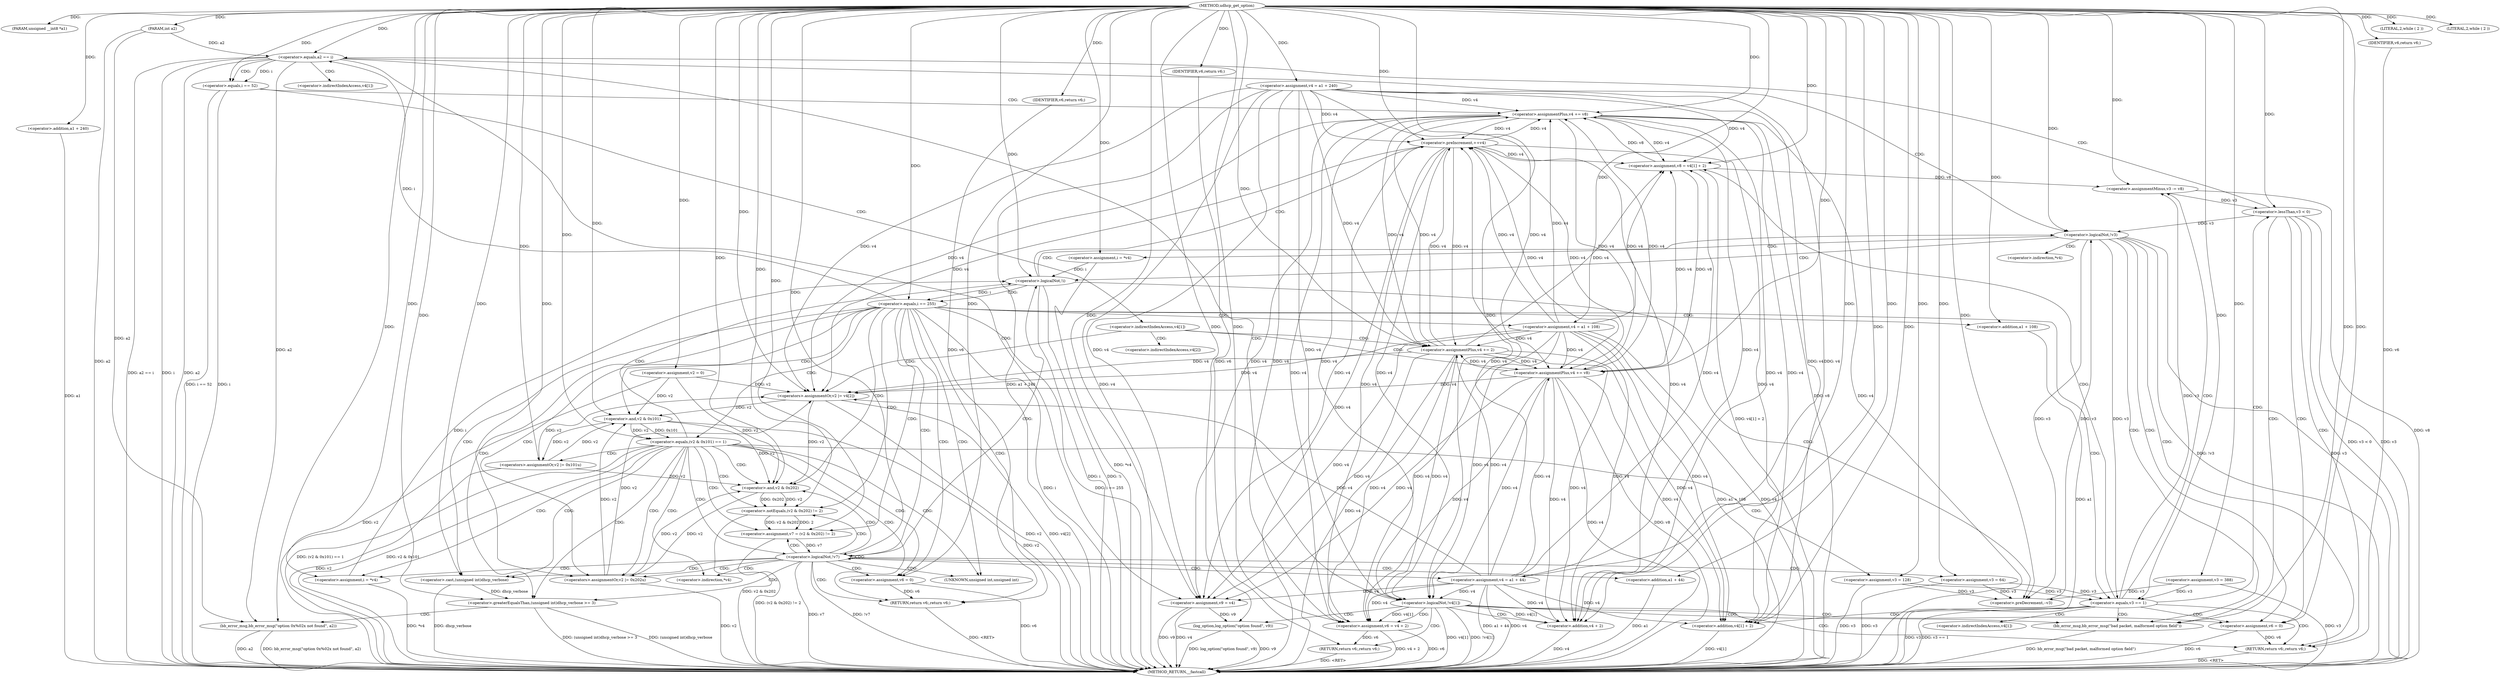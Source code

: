 digraph udhcp_get_option {  
"1000109" [label = "(METHOD,udhcp_get_option)" ]
"1000305" [label = "(METHOD_RETURN,__fastcall)" ]
"1000110" [label = "(PARAM,unsigned __int8 *a1)" ]
"1000111" [label = "(PARAM,int a2)" ]
"1000121" [label = "(<operator>.assignment,v2 = 0)" ]
"1000124" [label = "(<operator>.assignment,v3 = 388)" ]
"1000127" [label = "(<operator>.assignment,v4 = a1 + 240)" ]
"1000129" [label = "(<operator>.addition,a1 + 240)" ]
"1000133" [label = "(LITERAL,2,while ( 2 ))" ]
"1000136" [label = "(LITERAL,2,while ( 2 ))" ]
"1000139" [label = "(<operator>.assignment,i = *v4)" ]
"1000143" [label = "(<operator>.assignment,i = *v4)" ]
"1000149" [label = "(<operator>.logicalNot,!i)" ]
"1000152" [label = "(<operator>.preDecrement,--v3)" ]
"1000154" [label = "(<operator>.preIncrement,++v4)" ]
"1000158" [label = "(<operator>.equals,i == 255)" ]
"1000163" [label = "(<operator>.equals,v3 == 1)" ]
"1000167" [label = "(<operator>.assignment,v8 = v4[1] + 2)" ]
"1000169" [label = "(<operator>.addition,v4[1] + 2)" ]
"1000174" [label = "(<operator>.assignmentMinus,v3 -= v8)" ]
"1000178" [label = "(<operator>.lessThan,v3 < 0)" ]
"1000183" [label = "(<operator>.equals,a2 == i)" ]
"1000187" [label = "(<operator>.assignment,v9 = v4)" ]
"1000191" [label = "(<operator>.logicalNot,!v4[1])" ]
"1000197" [label = "(<operator>.assignment,v6 = 0)" ]
"1000200" [label = "(bb_error_msg,bb_error_msg(\"bad packet, malformed option field\"))" ]
"1000202" [label = "(RETURN,return v6;,return v6;)" ]
"1000203" [label = "(IDENTIFIER,v6,return v6;)" ]
"1000204" [label = "(<operator>.assignment,v6 = v4 + 2)" ]
"1000206" [label = "(<operator>.addition,v4 + 2)" ]
"1000209" [label = "(log_option,log_option(\"option found\", v9))" ]
"1000212" [label = "(RETURN,return v6;,return v6;)" ]
"1000213" [label = "(IDENTIFIER,v6,return v6;)" ]
"1000215" [label = "(<operator>.equals,i == 52)" ]
"1000224" [label = "(<operators>.assignmentOr,v2 |= v4[2])" ]
"1000229" [label = "(<operator>.assignmentPlus,v4 += v8)" ]
"1000234" [label = "(<operator>.assignmentPlus,v4 += 2)" ]
"1000239" [label = "(<operator>.assignmentPlus,v4 += v8)" ]
"1000244" [label = "(<operator>.logicalNot,!v3)" ]
"1000247" [label = "(<operator>.assignment,v4 = a1 + 108)" ]
"1000249" [label = "(<operator>.addition,a1 + 108)" ]
"1000253" [label = "(<operator>.equals,(v2 & 0x101) == 1)" ]
"1000254" [label = "(<operator>.and,v2 & 0x101)" ]
"1000259" [label = "(<operators>.assignmentOr,v2 |= 0x101u)" ]
"1000262" [label = "(<operator>.assignment,v3 = 128)" ]
"1000267" [label = "(<operator>.assignment,v7 = (v2 & 0x202) != 2)" ]
"1000269" [label = "(<operator>.notEquals,(v2 & 0x202) != 2)" ]
"1000270" [label = "(<operator>.and,v2 & 0x202)" ]
"1000274" [label = "(<operators>.assignmentOr,v2 |= 0x202u)" ]
"1000278" [label = "(<operator>.logicalNot,!v7)" ]
"1000281" [label = "(<operator>.assignment,v4 = a1 + 44)" ]
"1000283" [label = "(<operator>.addition,a1 + 44)" ]
"1000286" [label = "(<operator>.assignment,v3 = 64)" ]
"1000291" [label = "(<operator>.assignment,v6 = 0)" ]
"1000295" [label = "(<operator>.greaterEqualsThan,(unsigned int)dhcp_verbose >= 3)" ]
"1000296" [label = "(<operator>.cast,(unsigned int)dhcp_verbose)" ]
"1000300" [label = "(bb_error_msg,bb_error_msg(\"option 0x%02x not found\", a2))" ]
"1000303" [label = "(RETURN,return v6;,return v6;)" ]
"1000304" [label = "(IDENTIFIER,v6,return v6;)" ]
"1000141" [label = "(<operator>.indirection,*v4)" ]
"1000145" [label = "(<operator>.indirection,*v4)" ]
"1000170" [label = "(<operator>.indirectIndexAccess,v4[1])" ]
"1000192" [label = "(<operator>.indirectIndexAccess,v4[1])" ]
"1000220" [label = "(<operator>.indirectIndexAccess,v4[1])" ]
"1000226" [label = "(<operator>.indirectIndexAccess,v4[2])" ]
"1000297" [label = "(UNKNOWN,unsigned int,unsigned int)" ]
  "1000212" -> "1000305"  [ label = "DDG: <RET>"] 
  "1000202" -> "1000305"  [ label = "DDG: <RET>"] 
  "1000303" -> "1000305"  [ label = "DDG: <RET>"] 
  "1000234" -> "1000305"  [ label = "DDG: v4"] 
  "1000259" -> "1000305"  [ label = "DDG: v2"] 
  "1000163" -> "1000305"  [ label = "DDG: v3"] 
  "1000204" -> "1000305"  [ label = "DDG: v6"] 
  "1000200" -> "1000305"  [ label = "DDG: bb_error_msg(\"bad packet, malformed option field\")"] 
  "1000295" -> "1000305"  [ label = "DDG: (unsigned int)dhcp_verbose >= 3"] 
  "1000127" -> "1000305"  [ label = "DDG: v4"] 
  "1000191" -> "1000305"  [ label = "DDG: !v4[1]"] 
  "1000163" -> "1000305"  [ label = "DDG: v3 == 1"] 
  "1000187" -> "1000305"  [ label = "DDG: v4"] 
  "1000244" -> "1000305"  [ label = "DDG: !v3"] 
  "1000267" -> "1000305"  [ label = "DDG: (v2 & 0x202) != 2"] 
  "1000121" -> "1000305"  [ label = "DDG: v2"] 
  "1000183" -> "1000305"  [ label = "DDG: a2"] 
  "1000178" -> "1000305"  [ label = "DDG: v3 < 0"] 
  "1000229" -> "1000305"  [ label = "DDG: v4"] 
  "1000209" -> "1000305"  [ label = "DDG: v9"] 
  "1000281" -> "1000305"  [ label = "DDG: a1 + 44"] 
  "1000296" -> "1000305"  [ label = "DDG: dhcp_verbose"] 
  "1000129" -> "1000305"  [ label = "DDG: a1"] 
  "1000295" -> "1000305"  [ label = "DDG: (unsigned int)dhcp_verbose"] 
  "1000269" -> "1000305"  [ label = "DDG: v2 & 0x202"] 
  "1000224" -> "1000305"  [ label = "DDG: v4[2]"] 
  "1000239" -> "1000305"  [ label = "DDG: v8"] 
  "1000300" -> "1000305"  [ label = "DDG: a2"] 
  "1000249" -> "1000305"  [ label = "DDG: a1"] 
  "1000183" -> "1000305"  [ label = "DDG: a2 == i"] 
  "1000291" -> "1000305"  [ label = "DDG: v6"] 
  "1000149" -> "1000305"  [ label = "DDG: i"] 
  "1000149" -> "1000305"  [ label = "DDG: !i"] 
  "1000253" -> "1000305"  [ label = "DDG: (v2 & 0x101) == 1"] 
  "1000154" -> "1000305"  [ label = "DDG: v4"] 
  "1000281" -> "1000305"  [ label = "DDG: v4"] 
  "1000158" -> "1000305"  [ label = "DDG: i == 255"] 
  "1000215" -> "1000305"  [ label = "DDG: i == 52"] 
  "1000262" -> "1000305"  [ label = "DDG: v3"] 
  "1000158" -> "1000305"  [ label = "DDG: i"] 
  "1000254" -> "1000305"  [ label = "DDG: v2"] 
  "1000183" -> "1000305"  [ label = "DDG: i"] 
  "1000206" -> "1000305"  [ label = "DDG: v4"] 
  "1000278" -> "1000305"  [ label = "DDG: v7"] 
  "1000274" -> "1000305"  [ label = "DDG: v2"] 
  "1000247" -> "1000305"  [ label = "DDG: a1 + 108"] 
  "1000247" -> "1000305"  [ label = "DDG: v4"] 
  "1000224" -> "1000305"  [ label = "DDG: v2"] 
  "1000169" -> "1000305"  [ label = "DDG: v4[1]"] 
  "1000229" -> "1000305"  [ label = "DDG: v8"] 
  "1000286" -> "1000305"  [ label = "DDG: v3"] 
  "1000197" -> "1000305"  [ label = "DDG: v6"] 
  "1000209" -> "1000305"  [ label = "DDG: log_option(\"option found\", v9)"] 
  "1000187" -> "1000305"  [ label = "DDG: v9"] 
  "1000139" -> "1000305"  [ label = "DDG: *v4"] 
  "1000124" -> "1000305"  [ label = "DDG: v3"] 
  "1000191" -> "1000305"  [ label = "DDG: v4[1]"] 
  "1000204" -> "1000305"  [ label = "DDG: v4 + 2"] 
  "1000300" -> "1000305"  [ label = "DDG: bb_error_msg(\"option 0x%02x not found\", a2)"] 
  "1000174" -> "1000305"  [ label = "DDG: v8"] 
  "1000178" -> "1000305"  [ label = "DDG: v3"] 
  "1000167" -> "1000305"  [ label = "DDG: v4[1] + 2"] 
  "1000278" -> "1000305"  [ label = "DDG: !v7"] 
  "1000143" -> "1000305"  [ label = "DDG: *v4"] 
  "1000215" -> "1000305"  [ label = "DDG: i"] 
  "1000127" -> "1000305"  [ label = "DDG: a1 + 240"] 
  "1000283" -> "1000305"  [ label = "DDG: a1"] 
  "1000253" -> "1000305"  [ label = "DDG: v2 & 0x101"] 
  "1000111" -> "1000305"  [ label = "DDG: a2"] 
  "1000239" -> "1000305"  [ label = "DDG: v4"] 
  "1000244" -> "1000305"  [ label = "DDG: v3"] 
  "1000109" -> "1000110"  [ label = "DDG: "] 
  "1000109" -> "1000111"  [ label = "DDG: "] 
  "1000109" -> "1000121"  [ label = "DDG: "] 
  "1000109" -> "1000124"  [ label = "DDG: "] 
  "1000109" -> "1000127"  [ label = "DDG: "] 
  "1000109" -> "1000129"  [ label = "DDG: "] 
  "1000109" -> "1000133"  [ label = "DDG: "] 
  "1000109" -> "1000136"  [ label = "DDG: "] 
  "1000109" -> "1000139"  [ label = "DDG: "] 
  "1000109" -> "1000143"  [ label = "DDG: "] 
  "1000143" -> "1000149"  [ label = "DDG: i"] 
  "1000139" -> "1000149"  [ label = "DDG: i"] 
  "1000109" -> "1000149"  [ label = "DDG: "] 
  "1000262" -> "1000152"  [ label = "DDG: v3"] 
  "1000286" -> "1000152"  [ label = "DDG: v3"] 
  "1000124" -> "1000152"  [ label = "DDG: v3"] 
  "1000244" -> "1000152"  [ label = "DDG: v3"] 
  "1000109" -> "1000152"  [ label = "DDG: "] 
  "1000127" -> "1000154"  [ label = "DDG: v4"] 
  "1000229" -> "1000154"  [ label = "DDG: v4"] 
  "1000239" -> "1000154"  [ label = "DDG: v4"] 
  "1000234" -> "1000154"  [ label = "DDG: v4"] 
  "1000281" -> "1000154"  [ label = "DDG: v4"] 
  "1000247" -> "1000154"  [ label = "DDG: v4"] 
  "1000109" -> "1000154"  [ label = "DDG: "] 
  "1000149" -> "1000158"  [ label = "DDG: i"] 
  "1000109" -> "1000158"  [ label = "DDG: "] 
  "1000262" -> "1000163"  [ label = "DDG: v3"] 
  "1000286" -> "1000163"  [ label = "DDG: v3"] 
  "1000124" -> "1000163"  [ label = "DDG: v3"] 
  "1000244" -> "1000163"  [ label = "DDG: v3"] 
  "1000109" -> "1000163"  [ label = "DDG: "] 
  "1000127" -> "1000167"  [ label = "DDG: v4"] 
  "1000229" -> "1000167"  [ label = "DDG: v4"] 
  "1000239" -> "1000167"  [ label = "DDG: v4"] 
  "1000234" -> "1000167"  [ label = "DDG: v4"] 
  "1000154" -> "1000167"  [ label = "DDG: v4"] 
  "1000281" -> "1000167"  [ label = "DDG: v4"] 
  "1000247" -> "1000167"  [ label = "DDG: v4"] 
  "1000109" -> "1000167"  [ label = "DDG: "] 
  "1000127" -> "1000169"  [ label = "DDG: v4"] 
  "1000229" -> "1000169"  [ label = "DDG: v4"] 
  "1000239" -> "1000169"  [ label = "DDG: v4"] 
  "1000234" -> "1000169"  [ label = "DDG: v4"] 
  "1000154" -> "1000169"  [ label = "DDG: v4"] 
  "1000281" -> "1000169"  [ label = "DDG: v4"] 
  "1000247" -> "1000169"  [ label = "DDG: v4"] 
  "1000109" -> "1000169"  [ label = "DDG: "] 
  "1000167" -> "1000174"  [ label = "DDG: v8"] 
  "1000109" -> "1000174"  [ label = "DDG: "] 
  "1000163" -> "1000174"  [ label = "DDG: v3"] 
  "1000174" -> "1000178"  [ label = "DDG: v3"] 
  "1000109" -> "1000178"  [ label = "DDG: "] 
  "1000111" -> "1000183"  [ label = "DDG: a2"] 
  "1000109" -> "1000183"  [ label = "DDG: "] 
  "1000158" -> "1000183"  [ label = "DDG: i"] 
  "1000127" -> "1000187"  [ label = "DDG: v4"] 
  "1000229" -> "1000187"  [ label = "DDG: v4"] 
  "1000239" -> "1000187"  [ label = "DDG: v4"] 
  "1000234" -> "1000187"  [ label = "DDG: v4"] 
  "1000154" -> "1000187"  [ label = "DDG: v4"] 
  "1000281" -> "1000187"  [ label = "DDG: v4"] 
  "1000247" -> "1000187"  [ label = "DDG: v4"] 
  "1000109" -> "1000187"  [ label = "DDG: "] 
  "1000127" -> "1000191"  [ label = "DDG: v4"] 
  "1000229" -> "1000191"  [ label = "DDG: v4"] 
  "1000239" -> "1000191"  [ label = "DDG: v4"] 
  "1000234" -> "1000191"  [ label = "DDG: v4"] 
  "1000154" -> "1000191"  [ label = "DDG: v4"] 
  "1000281" -> "1000191"  [ label = "DDG: v4"] 
  "1000247" -> "1000191"  [ label = "DDG: v4"] 
  "1000109" -> "1000191"  [ label = "DDG: "] 
  "1000109" -> "1000197"  [ label = "DDG: "] 
  "1000109" -> "1000200"  [ label = "DDG: "] 
  "1000203" -> "1000202"  [ label = "DDG: v6"] 
  "1000197" -> "1000202"  [ label = "DDG: v6"] 
  "1000109" -> "1000203"  [ label = "DDG: "] 
  "1000191" -> "1000204"  [ label = "DDG: v4[1]"] 
  "1000109" -> "1000204"  [ label = "DDG: "] 
  "1000127" -> "1000204"  [ label = "DDG: v4"] 
  "1000229" -> "1000204"  [ label = "DDG: v4"] 
  "1000239" -> "1000204"  [ label = "DDG: v4"] 
  "1000234" -> "1000204"  [ label = "DDG: v4"] 
  "1000154" -> "1000204"  [ label = "DDG: v4"] 
  "1000281" -> "1000204"  [ label = "DDG: v4"] 
  "1000247" -> "1000204"  [ label = "DDG: v4"] 
  "1000191" -> "1000206"  [ label = "DDG: v4[1]"] 
  "1000109" -> "1000206"  [ label = "DDG: "] 
  "1000127" -> "1000206"  [ label = "DDG: v4"] 
  "1000229" -> "1000206"  [ label = "DDG: v4"] 
  "1000239" -> "1000206"  [ label = "DDG: v4"] 
  "1000234" -> "1000206"  [ label = "DDG: v4"] 
  "1000154" -> "1000206"  [ label = "DDG: v4"] 
  "1000281" -> "1000206"  [ label = "DDG: v4"] 
  "1000247" -> "1000206"  [ label = "DDG: v4"] 
  "1000109" -> "1000209"  [ label = "DDG: "] 
  "1000187" -> "1000209"  [ label = "DDG: v9"] 
  "1000213" -> "1000212"  [ label = "DDG: v6"] 
  "1000204" -> "1000212"  [ label = "DDG: v6"] 
  "1000109" -> "1000213"  [ label = "DDG: "] 
  "1000183" -> "1000215"  [ label = "DDG: i"] 
  "1000109" -> "1000215"  [ label = "DDG: "] 
  "1000127" -> "1000224"  [ label = "DDG: v4"] 
  "1000229" -> "1000224"  [ label = "DDG: v4"] 
  "1000247" -> "1000224"  [ label = "DDG: v4"] 
  "1000239" -> "1000224"  [ label = "DDG: v4"] 
  "1000234" -> "1000224"  [ label = "DDG: v4"] 
  "1000154" -> "1000224"  [ label = "DDG: v4"] 
  "1000281" -> "1000224"  [ label = "DDG: v4"] 
  "1000259" -> "1000224"  [ label = "DDG: v2"] 
  "1000121" -> "1000224"  [ label = "DDG: v2"] 
  "1000274" -> "1000224"  [ label = "DDG: v2"] 
  "1000109" -> "1000224"  [ label = "DDG: "] 
  "1000109" -> "1000229"  [ label = "DDG: "] 
  "1000167" -> "1000229"  [ label = "DDG: v8"] 
  "1000127" -> "1000229"  [ label = "DDG: v4"] 
  "1000239" -> "1000229"  [ label = "DDG: v4"] 
  "1000234" -> "1000229"  [ label = "DDG: v4"] 
  "1000154" -> "1000229"  [ label = "DDG: v4"] 
  "1000281" -> "1000229"  [ label = "DDG: v4"] 
  "1000247" -> "1000229"  [ label = "DDG: v4"] 
  "1000109" -> "1000234"  [ label = "DDG: "] 
  "1000127" -> "1000234"  [ label = "DDG: v4"] 
  "1000229" -> "1000234"  [ label = "DDG: v4"] 
  "1000239" -> "1000234"  [ label = "DDG: v4"] 
  "1000154" -> "1000234"  [ label = "DDG: v4"] 
  "1000281" -> "1000234"  [ label = "DDG: v4"] 
  "1000247" -> "1000234"  [ label = "DDG: v4"] 
  "1000109" -> "1000239"  [ label = "DDG: "] 
  "1000167" -> "1000239"  [ label = "DDG: v8"] 
  "1000127" -> "1000239"  [ label = "DDG: v4"] 
  "1000229" -> "1000239"  [ label = "DDG: v4"] 
  "1000234" -> "1000239"  [ label = "DDG: v4"] 
  "1000154" -> "1000239"  [ label = "DDG: v4"] 
  "1000281" -> "1000239"  [ label = "DDG: v4"] 
  "1000247" -> "1000239"  [ label = "DDG: v4"] 
  "1000152" -> "1000244"  [ label = "DDG: v3"] 
  "1000178" -> "1000244"  [ label = "DDG: v3"] 
  "1000109" -> "1000244"  [ label = "DDG: "] 
  "1000109" -> "1000247"  [ label = "DDG: "] 
  "1000109" -> "1000249"  [ label = "DDG: "] 
  "1000254" -> "1000253"  [ label = "DDG: v2"] 
  "1000254" -> "1000253"  [ label = "DDG: 0x101"] 
  "1000259" -> "1000254"  [ label = "DDG: v2"] 
  "1000121" -> "1000254"  [ label = "DDG: v2"] 
  "1000274" -> "1000254"  [ label = "DDG: v2"] 
  "1000224" -> "1000254"  [ label = "DDG: v2"] 
  "1000109" -> "1000254"  [ label = "DDG: "] 
  "1000109" -> "1000253"  [ label = "DDG: "] 
  "1000109" -> "1000259"  [ label = "DDG: "] 
  "1000254" -> "1000259"  [ label = "DDG: v2"] 
  "1000109" -> "1000262"  [ label = "DDG: "] 
  "1000269" -> "1000267"  [ label = "DDG: v2 & 0x202"] 
  "1000269" -> "1000267"  [ label = "DDG: 2"] 
  "1000109" -> "1000267"  [ label = "DDG: "] 
  "1000270" -> "1000269"  [ label = "DDG: v2"] 
  "1000270" -> "1000269"  [ label = "DDG: 0x202"] 
  "1000259" -> "1000270"  [ label = "DDG: v2"] 
  "1000121" -> "1000270"  [ label = "DDG: v2"] 
  "1000254" -> "1000270"  [ label = "DDG: v2"] 
  "1000274" -> "1000270"  [ label = "DDG: v2"] 
  "1000224" -> "1000270"  [ label = "DDG: v2"] 
  "1000109" -> "1000270"  [ label = "DDG: "] 
  "1000109" -> "1000269"  [ label = "DDG: "] 
  "1000109" -> "1000274"  [ label = "DDG: "] 
  "1000270" -> "1000274"  [ label = "DDG: v2"] 
  "1000267" -> "1000278"  [ label = "DDG: v7"] 
  "1000109" -> "1000278"  [ label = "DDG: "] 
  "1000109" -> "1000281"  [ label = "DDG: "] 
  "1000109" -> "1000283"  [ label = "DDG: "] 
  "1000109" -> "1000286"  [ label = "DDG: "] 
  "1000109" -> "1000291"  [ label = "DDG: "] 
  "1000296" -> "1000295"  [ label = "DDG: dhcp_verbose"] 
  "1000109" -> "1000296"  [ label = "DDG: "] 
  "1000109" -> "1000295"  [ label = "DDG: "] 
  "1000109" -> "1000300"  [ label = "DDG: "] 
  "1000183" -> "1000300"  [ label = "DDG: a2"] 
  "1000111" -> "1000300"  [ label = "DDG: a2"] 
  "1000304" -> "1000303"  [ label = "DDG: v6"] 
  "1000291" -> "1000303"  [ label = "DDG: v6"] 
  "1000109" -> "1000304"  [ label = "DDG: "] 
  "1000149" -> "1000244"  [ label = "CDG: "] 
  "1000149" -> "1000158"  [ label = "CDG: "] 
  "1000149" -> "1000154"  [ label = "CDG: "] 
  "1000149" -> "1000152"  [ label = "CDG: "] 
  "1000158" -> "1000163"  [ label = "CDG: "] 
  "1000158" -> "1000254"  [ label = "CDG: "] 
  "1000158" -> "1000253"  [ label = "CDG: "] 
  "1000158" -> "1000249"  [ label = "CDG: "] 
  "1000158" -> "1000247"  [ label = "CDG: "] 
  "1000158" -> "1000270"  [ label = "CDG: "] 
  "1000158" -> "1000269"  [ label = "CDG: "] 
  "1000158" -> "1000267"  [ label = "CDG: "] 
  "1000158" -> "1000278"  [ label = "CDG: "] 
  "1000158" -> "1000274"  [ label = "CDG: "] 
  "1000158" -> "1000303"  [ label = "CDG: "] 
  "1000158" -> "1000297"  [ label = "CDG: "] 
  "1000158" -> "1000296"  [ label = "CDG: "] 
  "1000158" -> "1000295"  [ label = "CDG: "] 
  "1000158" -> "1000291"  [ label = "CDG: "] 
  "1000163" -> "1000174"  [ label = "CDG: "] 
  "1000163" -> "1000170"  [ label = "CDG: "] 
  "1000163" -> "1000169"  [ label = "CDG: "] 
  "1000163" -> "1000167"  [ label = "CDG: "] 
  "1000163" -> "1000178"  [ label = "CDG: "] 
  "1000163" -> "1000202"  [ label = "CDG: "] 
  "1000163" -> "1000200"  [ label = "CDG: "] 
  "1000163" -> "1000197"  [ label = "CDG: "] 
  "1000178" -> "1000183"  [ label = "CDG: "] 
  "1000178" -> "1000202"  [ label = "CDG: "] 
  "1000178" -> "1000200"  [ label = "CDG: "] 
  "1000178" -> "1000197"  [ label = "CDG: "] 
  "1000183" -> "1000192"  [ label = "CDG: "] 
  "1000183" -> "1000191"  [ label = "CDG: "] 
  "1000183" -> "1000187"  [ label = "CDG: "] 
  "1000183" -> "1000215"  [ label = "CDG: "] 
  "1000183" -> "1000244"  [ label = "CDG: "] 
  "1000191" -> "1000206"  [ label = "CDG: "] 
  "1000191" -> "1000204"  [ label = "CDG: "] 
  "1000191" -> "1000202"  [ label = "CDG: "] 
  "1000191" -> "1000200"  [ label = "CDG: "] 
  "1000191" -> "1000197"  [ label = "CDG: "] 
  "1000191" -> "1000212"  [ label = "CDG: "] 
  "1000191" -> "1000209"  [ label = "CDG: "] 
  "1000215" -> "1000220"  [ label = "CDG: "] 
  "1000215" -> "1000239"  [ label = "CDG: "] 
  "1000220" -> "1000224"  [ label = "CDG: "] 
  "1000220" -> "1000234"  [ label = "CDG: "] 
  "1000220" -> "1000229"  [ label = "CDG: "] 
  "1000220" -> "1000226"  [ label = "CDG: "] 
  "1000244" -> "1000202"  [ label = "CDG: "] 
  "1000244" -> "1000200"  [ label = "CDG: "] 
  "1000244" -> "1000197"  [ label = "CDG: "] 
  "1000244" -> "1000143"  [ label = "CDG: "] 
  "1000244" -> "1000149"  [ label = "CDG: "] 
  "1000244" -> "1000145"  [ label = "CDG: "] 
  "1000253" -> "1000262"  [ label = "CDG: "] 
  "1000253" -> "1000259"  [ label = "CDG: "] 
  "1000253" -> "1000270"  [ label = "CDG: "] 
  "1000253" -> "1000269"  [ label = "CDG: "] 
  "1000253" -> "1000267"  [ label = "CDG: "] 
  "1000253" -> "1000278"  [ label = "CDG: "] 
  "1000253" -> "1000274"  [ label = "CDG: "] 
  "1000253" -> "1000303"  [ label = "CDG: "] 
  "1000253" -> "1000297"  [ label = "CDG: "] 
  "1000253" -> "1000296"  [ label = "CDG: "] 
  "1000253" -> "1000295"  [ label = "CDG: "] 
  "1000253" -> "1000291"  [ label = "CDG: "] 
  "1000253" -> "1000141"  [ label = "CDG: "] 
  "1000253" -> "1000139"  [ label = "CDG: "] 
  "1000253" -> "1000149"  [ label = "CDG: "] 
  "1000278" -> "1000286"  [ label = "CDG: "] 
  "1000278" -> "1000283"  [ label = "CDG: "] 
  "1000278" -> "1000281"  [ label = "CDG: "] 
  "1000278" -> "1000303"  [ label = "CDG: "] 
  "1000278" -> "1000297"  [ label = "CDG: "] 
  "1000278" -> "1000296"  [ label = "CDG: "] 
  "1000278" -> "1000295"  [ label = "CDG: "] 
  "1000278" -> "1000291"  [ label = "CDG: "] 
  "1000278" -> "1000270"  [ label = "CDG: "] 
  "1000278" -> "1000269"  [ label = "CDG: "] 
  "1000278" -> "1000267"  [ label = "CDG: "] 
  "1000278" -> "1000278"  [ label = "CDG: "] 
  "1000278" -> "1000274"  [ label = "CDG: "] 
  "1000278" -> "1000141"  [ label = "CDG: "] 
  "1000278" -> "1000139"  [ label = "CDG: "] 
  "1000278" -> "1000149"  [ label = "CDG: "] 
  "1000295" -> "1000300"  [ label = "CDG: "] 
}
